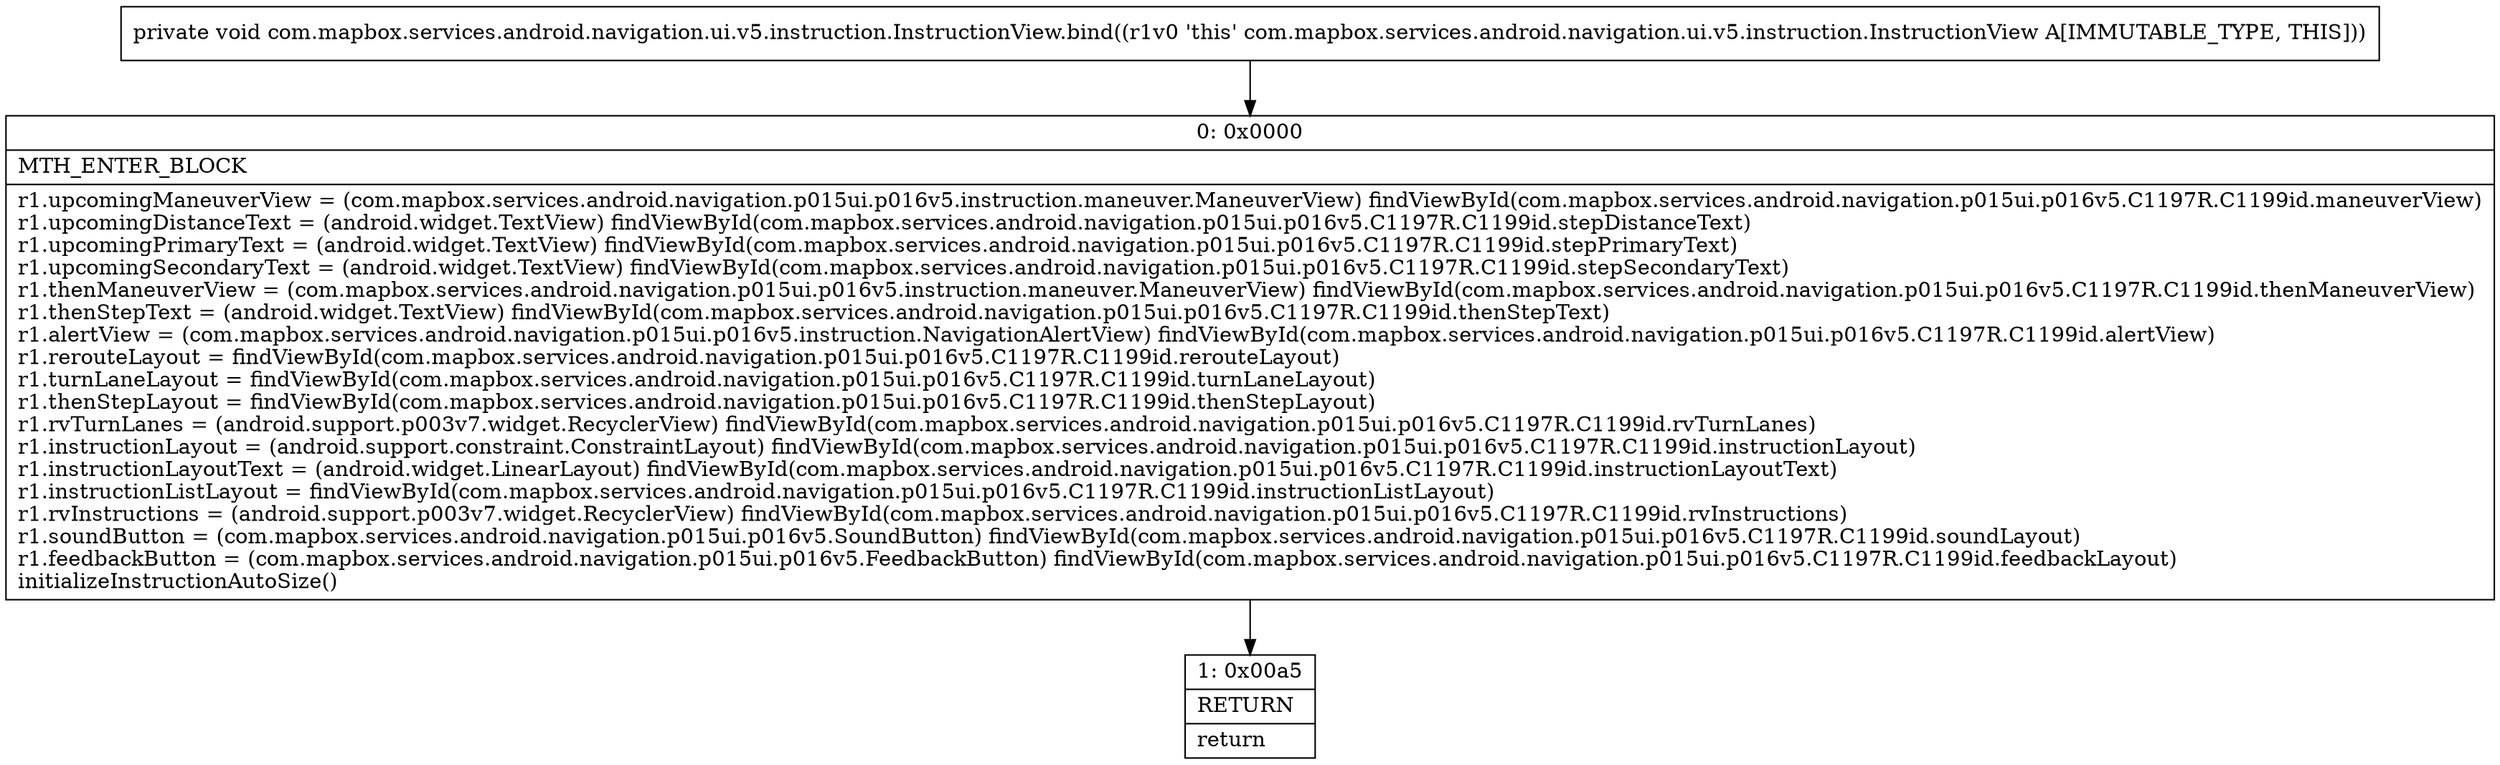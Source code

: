 digraph "CFG forcom.mapbox.services.android.navigation.ui.v5.instruction.InstructionView.bind()V" {
Node_0 [shape=record,label="{0\:\ 0x0000|MTH_ENTER_BLOCK\l|r1.upcomingManeuverView = (com.mapbox.services.android.navigation.p015ui.p016v5.instruction.maneuver.ManeuverView) findViewById(com.mapbox.services.android.navigation.p015ui.p016v5.C1197R.C1199id.maneuverView)\lr1.upcomingDistanceText = (android.widget.TextView) findViewById(com.mapbox.services.android.navigation.p015ui.p016v5.C1197R.C1199id.stepDistanceText)\lr1.upcomingPrimaryText = (android.widget.TextView) findViewById(com.mapbox.services.android.navigation.p015ui.p016v5.C1197R.C1199id.stepPrimaryText)\lr1.upcomingSecondaryText = (android.widget.TextView) findViewById(com.mapbox.services.android.navigation.p015ui.p016v5.C1197R.C1199id.stepSecondaryText)\lr1.thenManeuverView = (com.mapbox.services.android.navigation.p015ui.p016v5.instruction.maneuver.ManeuverView) findViewById(com.mapbox.services.android.navigation.p015ui.p016v5.C1197R.C1199id.thenManeuverView)\lr1.thenStepText = (android.widget.TextView) findViewById(com.mapbox.services.android.navigation.p015ui.p016v5.C1197R.C1199id.thenStepText)\lr1.alertView = (com.mapbox.services.android.navigation.p015ui.p016v5.instruction.NavigationAlertView) findViewById(com.mapbox.services.android.navigation.p015ui.p016v5.C1197R.C1199id.alertView)\lr1.rerouteLayout = findViewById(com.mapbox.services.android.navigation.p015ui.p016v5.C1197R.C1199id.rerouteLayout)\lr1.turnLaneLayout = findViewById(com.mapbox.services.android.navigation.p015ui.p016v5.C1197R.C1199id.turnLaneLayout)\lr1.thenStepLayout = findViewById(com.mapbox.services.android.navigation.p015ui.p016v5.C1197R.C1199id.thenStepLayout)\lr1.rvTurnLanes = (android.support.p003v7.widget.RecyclerView) findViewById(com.mapbox.services.android.navigation.p015ui.p016v5.C1197R.C1199id.rvTurnLanes)\lr1.instructionLayout = (android.support.constraint.ConstraintLayout) findViewById(com.mapbox.services.android.navigation.p015ui.p016v5.C1197R.C1199id.instructionLayout)\lr1.instructionLayoutText = (android.widget.LinearLayout) findViewById(com.mapbox.services.android.navigation.p015ui.p016v5.C1197R.C1199id.instructionLayoutText)\lr1.instructionListLayout = findViewById(com.mapbox.services.android.navigation.p015ui.p016v5.C1197R.C1199id.instructionListLayout)\lr1.rvInstructions = (android.support.p003v7.widget.RecyclerView) findViewById(com.mapbox.services.android.navigation.p015ui.p016v5.C1197R.C1199id.rvInstructions)\lr1.soundButton = (com.mapbox.services.android.navigation.p015ui.p016v5.SoundButton) findViewById(com.mapbox.services.android.navigation.p015ui.p016v5.C1197R.C1199id.soundLayout)\lr1.feedbackButton = (com.mapbox.services.android.navigation.p015ui.p016v5.FeedbackButton) findViewById(com.mapbox.services.android.navigation.p015ui.p016v5.C1197R.C1199id.feedbackLayout)\linitializeInstructionAutoSize()\l}"];
Node_1 [shape=record,label="{1\:\ 0x00a5|RETURN\l|return\l}"];
MethodNode[shape=record,label="{private void com.mapbox.services.android.navigation.ui.v5.instruction.InstructionView.bind((r1v0 'this' com.mapbox.services.android.navigation.ui.v5.instruction.InstructionView A[IMMUTABLE_TYPE, THIS])) }"];
MethodNode -> Node_0;
Node_0 -> Node_1;
}

